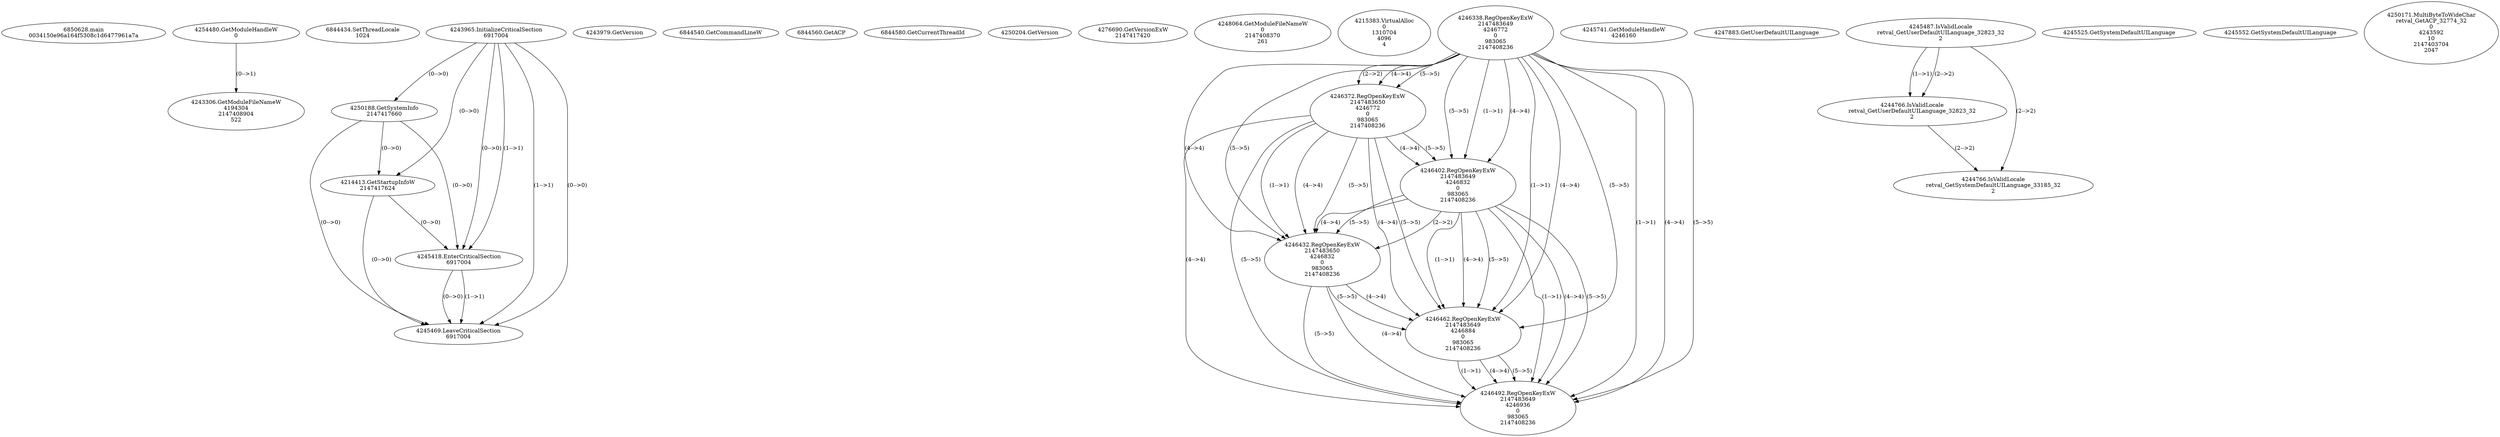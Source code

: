 // Global SCDG with merge call
digraph {
	0 [label="6850628.main
0034150e96a164f5308c1d6477961a7a"]
	1 [label="4254480.GetModuleHandleW
0"]
	2 [label="6844434.SetThreadLocale
1024"]
	3 [label="4243965.InitializeCriticalSection
6917004"]
	4 [label="4243979.GetVersion
"]
	5 [label="4250188.GetSystemInfo
2147417660"]
	3 -> 5 [label="(0-->0)"]
	6 [label="6844540.GetCommandLineW
"]
	7 [label="4214413.GetStartupInfoW
2147417624"]
	3 -> 7 [label="(0-->0)"]
	5 -> 7 [label="(0-->0)"]
	8 [label="6844560.GetACP
"]
	9 [label="6844580.GetCurrentThreadId
"]
	10 [label="4250204.GetVersion
"]
	11 [label="4276690.GetVersionExW
2147417420"]
	12 [label="4243306.GetModuleFileNameW
4194304
2147408904
522"]
	1 -> 12 [label="(0-->1)"]
	13 [label="4248064.GetModuleFileNameW
0
2147408370
261"]
	14 [label="4215383.VirtualAlloc
0
1310704
4096
4"]
	15 [label="4246338.RegOpenKeyExW
2147483649
4246772
0
983065
2147408236"]
	16 [label="4246372.RegOpenKeyExW
2147483650
4246772
0
983065
2147408236"]
	15 -> 16 [label="(2-->2)"]
	15 -> 16 [label="(4-->4)"]
	15 -> 16 [label="(5-->5)"]
	17 [label="4245741.GetModuleHandleW
4246160"]
	18 [label="4246402.RegOpenKeyExW
2147483649
4246832
0
983065
2147408236"]
	15 -> 18 [label="(1-->1)"]
	15 -> 18 [label="(4-->4)"]
	16 -> 18 [label="(4-->4)"]
	15 -> 18 [label="(5-->5)"]
	16 -> 18 [label="(5-->5)"]
	19 [label="4246432.RegOpenKeyExW
2147483650
4246832
0
983065
2147408236"]
	16 -> 19 [label="(1-->1)"]
	18 -> 19 [label="(2-->2)"]
	15 -> 19 [label="(4-->4)"]
	16 -> 19 [label="(4-->4)"]
	18 -> 19 [label="(4-->4)"]
	15 -> 19 [label="(5-->5)"]
	16 -> 19 [label="(5-->5)"]
	18 -> 19 [label="(5-->5)"]
	20 [label="4246462.RegOpenKeyExW
2147483649
4246884
0
983065
2147408236"]
	15 -> 20 [label="(1-->1)"]
	18 -> 20 [label="(1-->1)"]
	15 -> 20 [label="(4-->4)"]
	16 -> 20 [label="(4-->4)"]
	18 -> 20 [label="(4-->4)"]
	19 -> 20 [label="(4-->4)"]
	15 -> 20 [label="(5-->5)"]
	16 -> 20 [label="(5-->5)"]
	18 -> 20 [label="(5-->5)"]
	19 -> 20 [label="(5-->5)"]
	21 [label="4246492.RegOpenKeyExW
2147483649
4246936
0
983065
2147408236"]
	15 -> 21 [label="(1-->1)"]
	18 -> 21 [label="(1-->1)"]
	20 -> 21 [label="(1-->1)"]
	15 -> 21 [label="(4-->4)"]
	16 -> 21 [label="(4-->4)"]
	18 -> 21 [label="(4-->4)"]
	19 -> 21 [label="(4-->4)"]
	20 -> 21 [label="(4-->4)"]
	15 -> 21 [label="(5-->5)"]
	16 -> 21 [label="(5-->5)"]
	18 -> 21 [label="(5-->5)"]
	19 -> 21 [label="(5-->5)"]
	20 -> 21 [label="(5-->5)"]
	22 [label="4247883.GetUserDefaultUILanguage
"]
	23 [label="4245418.EnterCriticalSection
6917004"]
	3 -> 23 [label="(1-->1)"]
	3 -> 23 [label="(0-->0)"]
	5 -> 23 [label="(0-->0)"]
	7 -> 23 [label="(0-->0)"]
	24 [label="4245469.LeaveCriticalSection
6917004"]
	3 -> 24 [label="(1-->1)"]
	23 -> 24 [label="(1-->1)"]
	3 -> 24 [label="(0-->0)"]
	5 -> 24 [label="(0-->0)"]
	7 -> 24 [label="(0-->0)"]
	23 -> 24 [label="(0-->0)"]
	25 [label="4245487.IsValidLocale
retval_GetUserDefaultUILanguage_32823_32
2"]
	26 [label="4244766.IsValidLocale
retval_GetUserDefaultUILanguage_32823_32
2"]
	25 -> 26 [label="(1-->1)"]
	25 -> 26 [label="(2-->2)"]
	27 [label="4245525.GetSystemDefaultUILanguage
"]
	28 [label="4245552.GetSystemDefaultUILanguage
"]
	29 [label="4244766.IsValidLocale
retval_GetSystemDefaultUILanguage_33185_32
2"]
	25 -> 29 [label="(2-->2)"]
	26 -> 29 [label="(2-->2)"]
	30 [label="4250171.MultiByteToWideChar
retval_GetACP_32774_32
0
4243592
10
2147403704
2047"]
}

